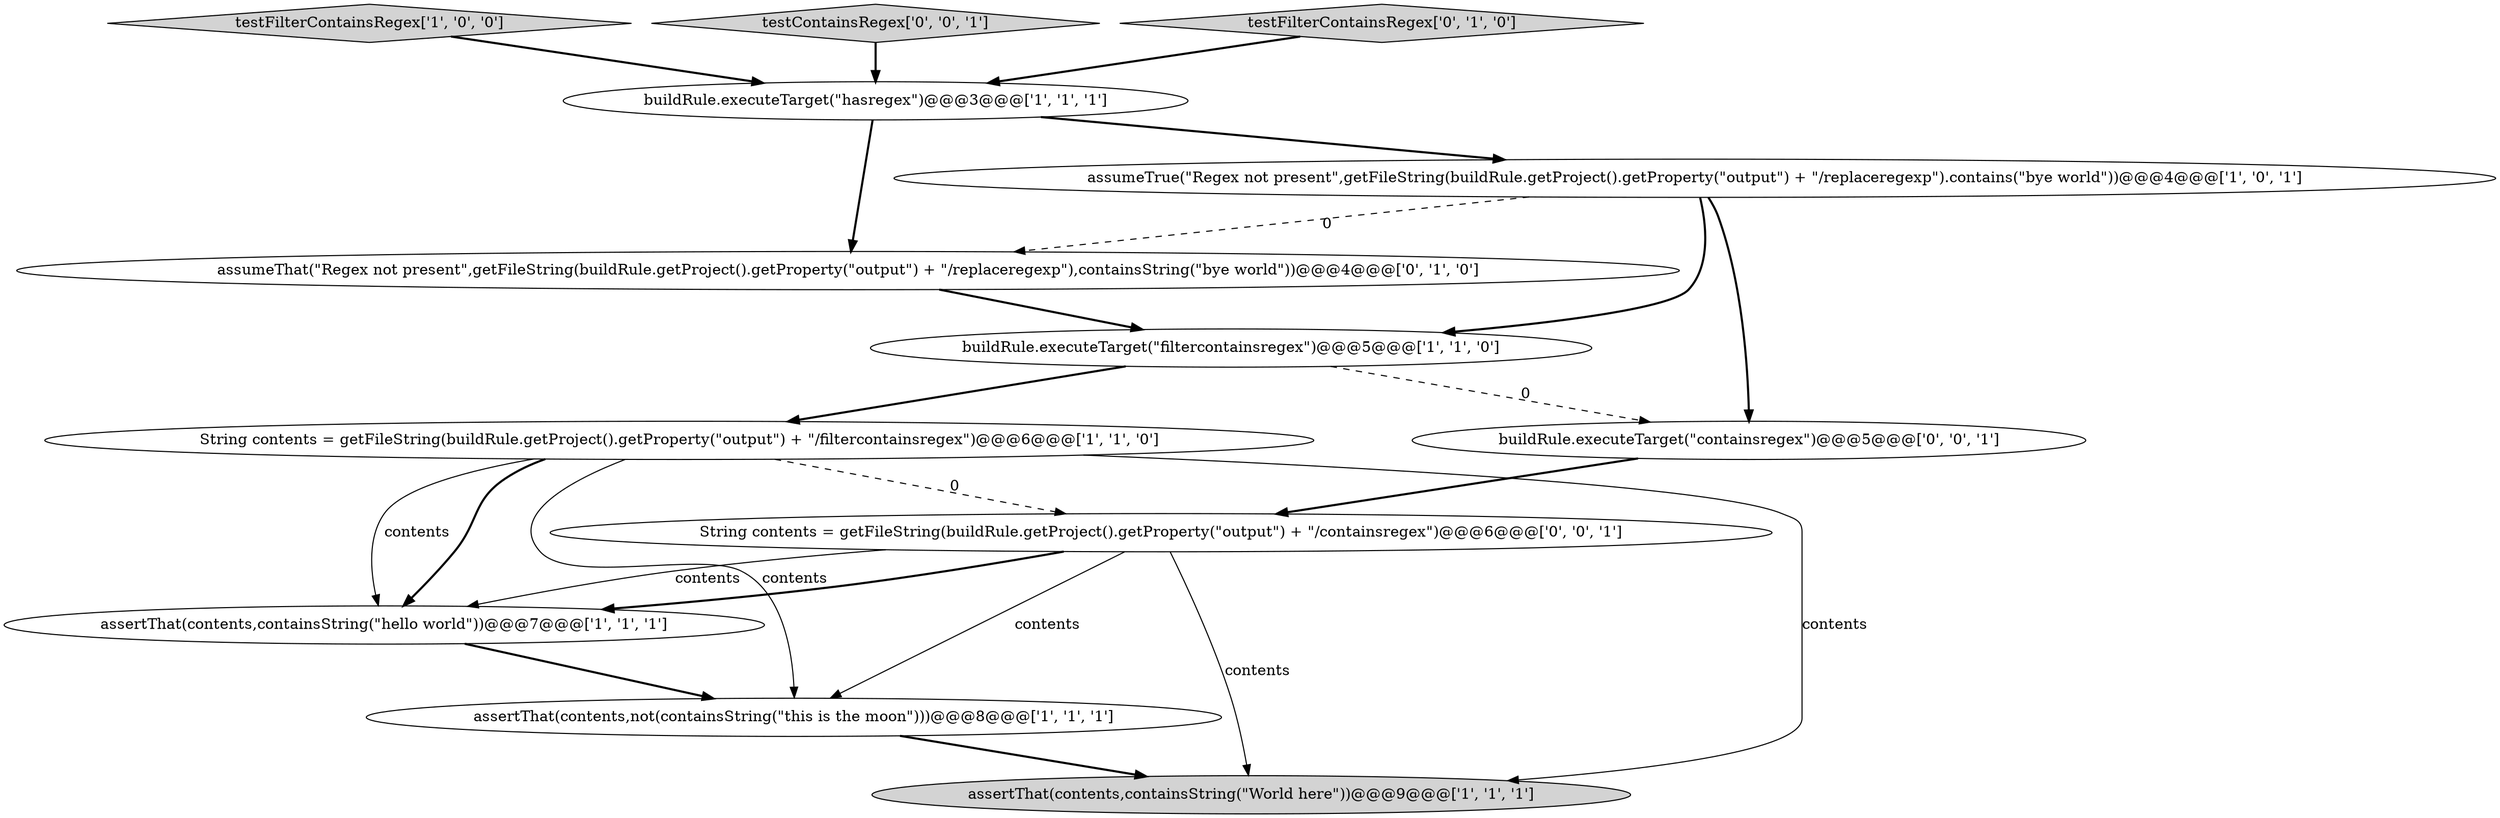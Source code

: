 digraph {
7 [style = filled, label = "assumeTrue(\"Regex not present\",getFileString(buildRule.getProject().getProperty(\"output\") + \"/replaceregexp\").contains(\"bye world\"))@@@4@@@['1', '0', '1']", fillcolor = white, shape = ellipse image = "AAA0AAABBB1BBB"];
10 [style = filled, label = "buildRule.executeTarget(\"containsregex\")@@@5@@@['0', '0', '1']", fillcolor = white, shape = ellipse image = "AAA0AAABBB3BBB"];
5 [style = filled, label = "testFilterContainsRegex['1', '0', '0']", fillcolor = lightgray, shape = diamond image = "AAA0AAABBB1BBB"];
2 [style = filled, label = "buildRule.executeTarget(\"hasregex\")@@@3@@@['1', '1', '1']", fillcolor = white, shape = ellipse image = "AAA0AAABBB1BBB"];
0 [style = filled, label = "String contents = getFileString(buildRule.getProject().getProperty(\"output\") + \"/filtercontainsregex\")@@@6@@@['1', '1', '0']", fillcolor = white, shape = ellipse image = "AAA0AAABBB1BBB"];
11 [style = filled, label = "testContainsRegex['0', '0', '1']", fillcolor = lightgray, shape = diamond image = "AAA0AAABBB3BBB"];
8 [style = filled, label = "assumeThat(\"Regex not present\",getFileString(buildRule.getProject().getProperty(\"output\") + \"/replaceregexp\"),containsString(\"bye world\"))@@@4@@@['0', '1', '0']", fillcolor = white, shape = ellipse image = "AAA1AAABBB2BBB"];
9 [style = filled, label = "testFilterContainsRegex['0', '1', '0']", fillcolor = lightgray, shape = diamond image = "AAA0AAABBB2BBB"];
1 [style = filled, label = "assertThat(contents,containsString(\"World here\"))@@@9@@@['1', '1', '1']", fillcolor = lightgray, shape = ellipse image = "AAA0AAABBB1BBB"];
12 [style = filled, label = "String contents = getFileString(buildRule.getProject().getProperty(\"output\") + \"/containsregex\")@@@6@@@['0', '0', '1']", fillcolor = white, shape = ellipse image = "AAA0AAABBB3BBB"];
6 [style = filled, label = "assertThat(contents,not(containsString(\"this is the moon\")))@@@8@@@['1', '1', '1']", fillcolor = white, shape = ellipse image = "AAA0AAABBB1BBB"];
4 [style = filled, label = "buildRule.executeTarget(\"filtercontainsregex\")@@@5@@@['1', '1', '0']", fillcolor = white, shape = ellipse image = "AAA0AAABBB1BBB"];
3 [style = filled, label = "assertThat(contents,containsString(\"hello world\"))@@@7@@@['1', '1', '1']", fillcolor = white, shape = ellipse image = "AAA0AAABBB1BBB"];
5->2 [style = bold, label=""];
0->12 [style = dashed, label="0"];
8->4 [style = bold, label=""];
7->8 [style = dashed, label="0"];
7->10 [style = bold, label=""];
2->7 [style = bold, label=""];
4->10 [style = dashed, label="0"];
0->6 [style = solid, label="contents"];
9->2 [style = bold, label=""];
12->6 [style = solid, label="contents"];
0->3 [style = bold, label=""];
0->3 [style = solid, label="contents"];
12->1 [style = solid, label="contents"];
11->2 [style = bold, label=""];
2->8 [style = bold, label=""];
3->6 [style = bold, label=""];
10->12 [style = bold, label=""];
7->4 [style = bold, label=""];
12->3 [style = bold, label=""];
12->3 [style = solid, label="contents"];
6->1 [style = bold, label=""];
4->0 [style = bold, label=""];
0->1 [style = solid, label="contents"];
}
